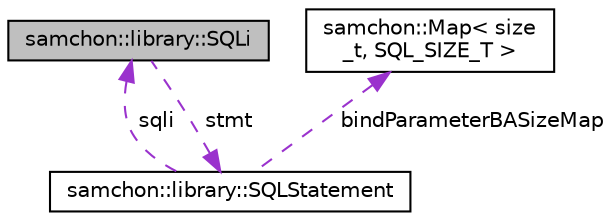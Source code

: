 digraph "samchon::library::SQLi"
{
  edge [fontname="Helvetica",fontsize="10",labelfontname="Helvetica",labelfontsize="10"];
  node [fontname="Helvetica",fontsize="10",shape=record];
  Node1 [label="samchon::library::SQLi",height=0.2,width=0.4,color="black", fillcolor="grey75", style="filled", fontcolor="black"];
  Node2 -> Node1 [dir="back",color="darkorchid3",fontsize="10",style="dashed",label=" stmt" ,fontname="Helvetica"];
  Node2 [label="samchon::library::SQLStatement",height=0.2,width=0.4,color="black", fillcolor="white", style="filled",URL="$de/def/classsamchon_1_1library_1_1SQLStatement.html",tooltip="A sql statement. "];
  Node3 -> Node2 [dir="back",color="darkorchid3",fontsize="10",style="dashed",label=" bindParameterBASizeMap" ,fontname="Helvetica"];
  Node3 [label="samchon::Map\< size\l_t, SQL_SIZE_T \>",height=0.2,width=0.4,color="black", fillcolor="white", style="filled",URL="$d1/d4e/classsamchon_1_1Map.html"];
  Node1 -> Node2 [dir="back",color="darkorchid3",fontsize="10",style="dashed",label=" sqli" ,fontname="Helvetica"];
}
